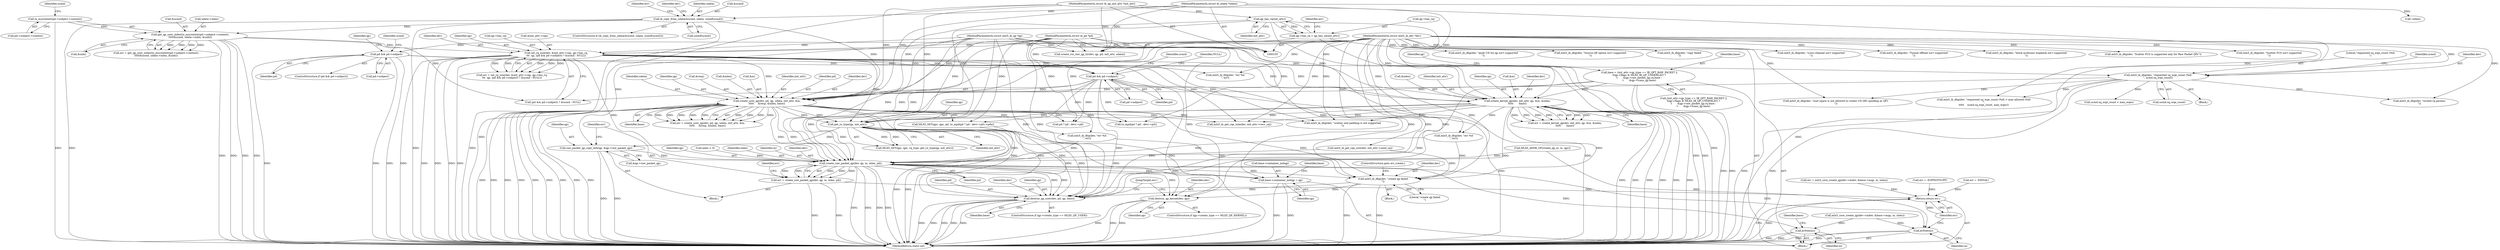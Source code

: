 digraph "0_linux_0625b4ba1a5d4703c7fb01c497bd6c156908af00@API" {
"1001287" [label="(Call,raw_packet_qp_copy_info(qp, &qp->raw_packet_qp))"];
"1000948" [label="(Call,get_rx_type(qp, init_attr))"];
"1000687" [label="(Call,create_user_qp(dev, pd, qp, udata, init_attr, &in,\n\t\t\t\t\t     &resp, &inlen, base))"];
"1000622" [label="(Call,mlx5_ib_dbg(dev, \"requested sq_wqe_count (%d)\n\", ucmd.sq_wqe_count))"];
"1000578" [label="(Call,set_rq_size(dev, &init_attr->cap, qp->has_rq,\n\t\t\t  qp, (pd && pd->uobject) ? &ucmd : NULL))"];
"1000106" [label="(MethodParameterIn,struct mlx5_ib_dev *dev)"];
"1000570" [label="(Call,qp->has_rq = qp_has_rq(init_attr))"];
"1000574" [label="(Call,qp_has_rq(init_attr))"];
"1000108" [label="(MethodParameterIn,struct ib_qp_init_attr *init_attr)"];
"1000110" [label="(MethodParameterIn,struct mlx5_ib_qp *qp)"];
"1000417" [label="(Call,get_qp_user_index(to_mucontext(pd->uobject->context),\n\t\t\t\t\t&ucmd, udata->inlen, &uidx))"];
"1000418" [label="(Call,to_mucontext(pd->uobject->context))"];
"1000402" [label="(Call,ib_copy_from_udata(&ucmd, udata, sizeof(ucmd)))"];
"1000109" [label="(MethodParameterIn,struct ib_udata *udata)"];
"1000589" [label="(Call,pd && pd->uobject)"];
"1000395" [label="(Call,pd && pd->uobject)"];
"1000107" [label="(MethodParameterIn,struct ib_pd *pd)"];
"1000542" [label="(Call,base = (init_attr->qp_type == IB_QPT_RAW_PACKET ||\n\t\tqp->flags & MLX5_IB_QP_UNDERLAY) ?\n\t       &qp->raw_packet_qp.rq.base :\n\t       &qp->trans_qp.base)"];
"1000710" [label="(Call,create_kernel_qp(dev, init_attr, qp, &in, &inlen,\n\t\t\t\t\t       base))"];
"1001295" [label="(Call,create_raw_packet_qp(dev, qp, in, inlen, pd))"];
"1001293" [label="(Call,err = create_raw_packet_qp(dev, qp, in, inlen, pd))"];
"1001426" [label="(Return,return err;)"];
"1001318" [label="(Call,mlx5_ib_dbg(dev, \"create qp failed\n\"))"];
"1001408" [label="(Call,destroy_qp_user(dev, pd, qp, base))"];
"1001420" [label="(Call,destroy_qp_kernel(dev, qp))"];
"1001322" [label="(Call,kvfree(in))"];
"1001324" [label="(Call,base->container_mibqp = qp)"];
"1001424" [label="(Call,kvfree(in))"];
"1000692" [label="(Identifier,init_attr)"];
"1000761" [label="(Call,MLX5_ADDR_OF(create_qp_in, in, qpc))"];
"1001320" [label="(Literal,\"create qp failed\n\")"];
"1000632" [label="(Identifier,ucmd)"];
"1000662" [label="(Call,mlx5_ib_dbg(dev, \"requested sq_wqe_count (%d) > max allowed (%d)\n\",\n\t\t\t\t\t    ucmd.sq_wqe_count, max_wqes))"];
"1001332" [label="(Identifier,base)"];
"1001297" [label="(Identifier,qp)"];
"1000107" [label="(MethodParameterIn,struct ib_pd *pd)"];
"1001294" [label="(Identifier,err)"];
"1000689" [label="(Identifier,pd)"];
"1000688" [label="(Identifier,dev)"];
"1000297" [label="(Call,mlx5_ib_dbg(dev, \"ipoib UD lso qp isn't supported\n\"))"];
"1001252" [label="(Call,inlen < 0)"];
"1000542" [label="(Call,base = (init_attr->qp_type == IB_QPT_RAW_PACKET ||\n\t\tqp->flags & MLX5_IB_QP_UNDERLAY) ?\n\t       &qp->raw_packet_qp.rq.base :\n\t       &qp->trans_qp.base)"];
"1000419" [label="(Call,pd->uobject->context)"];
"1000396" [label="(Identifier,pd)"];
"1000416" [label="(Identifier,err)"];
"1000613" [label="(Block,)"];
"1001223" [label="(Call,mlx5_ib_dbg(dev, \"scatter end padding is not supported\n\"))"];
"1000596" [label="(Identifier,NULL)"];
"1001410" [label="(Identifier,pd)"];
"1000425" [label="(Identifier,ucmd)"];
"1000395" [label="(Call,pd && pd->uobject)"];
"1000691" [label="(Identifier,udata)"];
"1000588" [label="(Call,(pd && pd->uobject) ? &ucmd : NULL)"];
"1000515" [label="(Call,mlx5_ib_dbg(dev, \"Source QP option isn't supported\n\"))"];
"1000716" [label="(Call,&inlen)"];
"1001428" [label="(MethodReturn,static int)"];
"1001408" [label="(Call,destroy_qp_user(dev, pd, qp, base))"];
"1000712" [label="(Identifier,init_attr)"];
"1000708" [label="(Call,err = create_kernel_qp(dev, init_attr, qp, &in, &inlen,\n\t\t\t\t\t       base))"];
"1001328" [label="(Identifier,qp)"];
"1000577" [label="(Identifier,err)"];
"1001420" [label="(Call,destroy_qp_kernel(dev, qp))"];
"1000623" [label="(Identifier,dev)"];
"1000867" [label="(Call,mlx5_ib_get_cqe_size(dev, init_attr->recv_cq))"];
"1000572" [label="(Identifier,qp)"];
"1000584" [label="(Call,qp->has_rq)"];
"1001299" [label="(Identifier,inlen)"];
"1001303" [label="(Call,err = mlx5_core_create_qp(dev->mdev, &base->mqp, in, inlen))"];
"1000409" [label="(Call,mlx5_ib_dbg(dev, \"copy failed\n\"))"];
"1000713" [label="(Identifier,qp)"];
"1000591" [label="(Call,pd->uobject)"];
"1000394" [label="(ControlStructure,if (pd && pd->uobject))"];
"1000424" [label="(Call,&ucmd)"];
"1001316" [label="(Identifier,err)"];
"1001423" [label="(JumpTarget,err:)"];
"1000622" [label="(Call,mlx5_ib_dbg(dev, \"requested sq_wqe_count (%d)\n\", ucmd.sq_wqe_count))"];
"1000580" [label="(Call,&init_attr->cap)"];
"1000690" [label="(Identifier,qp)"];
"1000418" [label="(Call,to_mucontext(pd->uobject->context))"];
"1001402" [label="(ControlStructure,if (qp->create_type == MLX5_QP_USER))"];
"1000397" [label="(Call,pd->uobject)"];
"1000417" [label="(Call,get_qp_user_index(to_mucontext(pd->uobject->context),\n\t\t\t\t\t&ucmd, udata->inlen, &uidx))"];
"1000950" [label="(Identifier,init_attr)"];
"1000595" [label="(Identifier,ucmd)"];
"1001409" [label="(Identifier,dev)"];
"1001226" [label="(Call,err = -EOPNOTSUPP)"];
"1000240" [label="(Call,mlx5_ib_dbg(dev, \"cross-channel isn't supported\n\"))"];
"1001321" [label="(ControlStructure,goto err_create;)"];
"1001325" [label="(Call,base->container_mibqp)"];
"1000695" [label="(Call,&resp)"];
"1000475" [label="(Call,mlx5_ib_dbg(dev, \"Tunnel offload isn't supported\n\"))"];
"1000575" [label="(Identifier,init_attr)"];
"1000718" [label="(Identifier,base)"];
"1000685" [label="(Call,err = create_user_qp(dev, pd, qp, udata, init_attr, &in,\n\t\t\t\t\t     &resp, &inlen, base))"];
"1000410" [label="(Identifier,dev)"];
"1001298" [label="(Identifier,in)"];
"1001412" [label="(Identifier,base)"];
"1001426" [label="(Return,return err;)"];
"1001305" [label="(Call,mlx5_core_create_qp(dev->mdev, &base->mqp, in, inlen))"];
"1000625" [label="(Call,ucmd.sq_wqe_count)"];
"1000576" [label="(Call,err = set_rq_size(dev, &init_attr->cap, qp->has_rq,\n\t\t\t  qp, (pd && pd->uobject) ? &ucmd : NULL))"];
"1001422" [label="(Identifier,qp)"];
"1001319" [label="(Identifier,dev)"];
"1000406" [label="(Call,sizeof(ucmd))"];
"1001256" [label="(Call,err = -EINVAL)"];
"1001322" [label="(Call,kvfree(in))"];
"1000874" [label="(Call,mlx5_ib_get_cqe_size(dev, init_attr->send_cq))"];
"1000401" [label="(ControlStructure,if (ib_copy_from_udata(&ucmd, udata, sizeof(ucmd))))"];
"1001326" [label="(Identifier,base)"];
"1000110" [label="(MethodParameterIn,struct mlx5_ib_qp *qp)"];
"1000579" [label="(Identifier,dev)"];
"1001414" [label="(ControlStructure,if (qp->create_type == MLX5_QP_KERNEL))"];
"1000106" [label="(MethodParameterIn,struct mlx5_ib_dev *dev)"];
"1000710" [label="(Call,create_kernel_qp(dev, init_attr, qp, &in, &inlen,\n\t\t\t\t\t       base))"];
"1000702" [label="(Call,mlx5_ib_dbg(dev, \"err %d\n\", err))"];
"1000405" [label="(Identifier,udata)"];
"1000714" [label="(Call,&in)"];
"1000537" [label="(Identifier,qp)"];
"1001323" [label="(Identifier,in)"];
"1001317" [label="(Block,)"];
"1000787" [label="(Call,pd ? pd : devr->p0)"];
"1000578" [label="(Call,set_rq_size(dev, &init_attr->cap, qp->has_rq,\n\t\t\t  qp, (pd && pd->uobject) ? &ucmd : NULL))"];
"1000697" [label="(Call,&inlen)"];
"1001296" [label="(Identifier,dev)"];
"1000415" [label="(Call,err = get_qp_user_index(to_mucontext(pd->uobject->context),\n\t\t\t\t\t&ucmd, udata->inlen, &uidx))"];
"1000693" [label="(Call,&in)"];
"1000570" [label="(Call,qp->has_rq = qp_has_rq(init_attr))"];
"1001288" [label="(Identifier,qp)"];
"1000649" [label="(Call,mlx5_ib_dbg(dev, \"invalid rq params\n\"))"];
"1001273" [label="(Block,)"];
"1000108" [label="(MethodParameterIn,struct ib_qp_init_attr *init_attr)"];
"1000210" [label="(Call,mlx5_ib_dbg(dev, \"block multicast loopback isn't supported\n\"))"];
"1000402" [label="(Call,ib_copy_from_udata(&ucmd, udata, sizeof(ucmd)))"];
"1000600" [label="(Call,mlx5_ib_dbg(dev, \"err %d\n\", err))"];
"1001289" [label="(Call,&qp->raw_packet_qp)"];
"1000711" [label="(Identifier,dev)"];
"1001293" [label="(Call,err = create_raw_packet_qp(dev, qp, in, inlen, pd))"];
"1000656" [label="(Call,ucmd.sq_wqe_count > max_wqes)"];
"1001300" [label="(Identifier,pd)"];
"1000574" [label="(Call,qp_has_rq(init_attr))"];
"1000944" [label="(Call,MLX5_SET(qpc, qpc, rq_type, get_rx_type(qp, init_attr)))"];
"1001424" [label="(Call,kvfree(in))"];
"1000589" [label="(Call,pd && pd->uobject)"];
"1000948" [label="(Call,get_rx_type(qp, init_attr))"];
"1000317" [label="(Call,mlx5_ib_dbg(dev, \"Scatter FCS is supported only for Raw Packet QPs\"))"];
"1000403" [label="(Call,&ucmd)"];
"1000590" [label="(Identifier,pd)"];
"1001295" [label="(Call,create_raw_packet_qp(dev, qp, in, inlen, pd))"];
"1001425" [label="(Identifier,in)"];
"1001324" [label="(Call,base->container_mibqp = qp)"];
"1000786" [label="(Call,to_mpd(pd ? pd : devr->p0))"];
"1001421" [label="(Identifier,dev)"];
"1000687" [label="(Call,create_user_qp(dev, pd, qp, udata, init_attr, &in,\n\t\t\t\t\t     &resp, &inlen, base))"];
"1000587" [label="(Identifier,qp)"];
"1001287" [label="(Call,raw_packet_qp_copy_info(qp, &qp->raw_packet_qp))"];
"1000543" [label="(Identifier,base)"];
"1001427" [label="(Identifier,err)"];
"1000624" [label="(Literal,\"requested sq_wqe_count (%d)\n\")"];
"1000109" [label="(MethodParameterIn,struct ib_udata *udata)"];
"1001411" [label="(Identifier,qp)"];
"1000544" [label="(Call,(init_attr->qp_type == IB_QPT_RAW_PACKET ||\n\t\tqp->flags & MLX5_IB_QP_UNDERLAY) ?\n\t       &qp->raw_packet_qp.rq.base :\n\t       &qp->trans_qp.base)"];
"1000679" [label="(Call,mlx5_ib_dbg(dev, \"user-space is not allowed to create UD QPs spoofing as QP1\n\"))"];
"1000426" [label="(Call,udata->inlen)"];
"1000111" [label="(Block,)"];
"1001318" [label="(Call,mlx5_ib_dbg(dev, \"create qp failed\n\"))"];
"1000338" [label="(Call,mlx5_ib_dbg(dev, \"Scatter FCS isn't supported\n\"))"];
"1000699" [label="(Identifier,base)"];
"1000781" [label="(Call,MLX5_SET(qpc, qpc, pd, to_mpd(pd ? pd : devr->p0)->pdn))"];
"1000189" [label="(Call,create_rss_raw_qp_tir(dev, qp, pd, init_attr, udata))"];
"1000721" [label="(Call,mlx5_ib_dbg(dev, \"err %d\n\", err))"];
"1000429" [label="(Call,&uidx)"];
"1000949" [label="(Identifier,qp)"];
"1000571" [label="(Call,qp->has_rq)"];
"1000182" [label="(Call,!udata)"];
"1000404" [label="(Identifier,ucmd)"];
"1001287" -> "1001273"  [label="AST: "];
"1001287" -> "1001289"  [label="CFG: "];
"1001288" -> "1001287"  [label="AST: "];
"1001289" -> "1001287"  [label="AST: "];
"1001294" -> "1001287"  [label="CFG: "];
"1001287" -> "1001428"  [label="DDG: "];
"1001287" -> "1001428"  [label="DDG: "];
"1000948" -> "1001287"  [label="DDG: "];
"1000110" -> "1001287"  [label="DDG: "];
"1001287" -> "1001295"  [label="DDG: "];
"1000948" -> "1000944"  [label="AST: "];
"1000948" -> "1000950"  [label="CFG: "];
"1000949" -> "1000948"  [label="AST: "];
"1000950" -> "1000948"  [label="AST: "];
"1000944" -> "1000948"  [label="CFG: "];
"1000948" -> "1001428"  [label="DDG: "];
"1000948" -> "1001428"  [label="DDG: "];
"1000948" -> "1000944"  [label="DDG: "];
"1000948" -> "1000944"  [label="DDG: "];
"1000687" -> "1000948"  [label="DDG: "];
"1000687" -> "1000948"  [label="DDG: "];
"1000578" -> "1000948"  [label="DDG: "];
"1000710" -> "1000948"  [label="DDG: "];
"1000710" -> "1000948"  [label="DDG: "];
"1000110" -> "1000948"  [label="DDG: "];
"1000574" -> "1000948"  [label="DDG: "];
"1000108" -> "1000948"  [label="DDG: "];
"1000948" -> "1001324"  [label="DDG: "];
"1000948" -> "1001408"  [label="DDG: "];
"1000948" -> "1001420"  [label="DDG: "];
"1000687" -> "1000685"  [label="AST: "];
"1000687" -> "1000699"  [label="CFG: "];
"1000688" -> "1000687"  [label="AST: "];
"1000689" -> "1000687"  [label="AST: "];
"1000690" -> "1000687"  [label="AST: "];
"1000691" -> "1000687"  [label="AST: "];
"1000692" -> "1000687"  [label="AST: "];
"1000693" -> "1000687"  [label="AST: "];
"1000695" -> "1000687"  [label="AST: "];
"1000697" -> "1000687"  [label="AST: "];
"1000699" -> "1000687"  [label="AST: "];
"1000685" -> "1000687"  [label="CFG: "];
"1000687" -> "1001428"  [label="DDG: "];
"1000687" -> "1001428"  [label="DDG: "];
"1000687" -> "1001428"  [label="DDG: "];
"1000687" -> "1001428"  [label="DDG: "];
"1000687" -> "1001428"  [label="DDG: "];
"1000687" -> "1001428"  [label="DDG: "];
"1000687" -> "1001428"  [label="DDG: "];
"1000687" -> "1001428"  [label="DDG: "];
"1000687" -> "1001428"  [label="DDG: "];
"1000687" -> "1000685"  [label="DDG: "];
"1000687" -> "1000685"  [label="DDG: "];
"1000687" -> "1000685"  [label="DDG: "];
"1000687" -> "1000685"  [label="DDG: "];
"1000687" -> "1000685"  [label="DDG: "];
"1000687" -> "1000685"  [label="DDG: "];
"1000687" -> "1000685"  [label="DDG: "];
"1000687" -> "1000685"  [label="DDG: "];
"1000687" -> "1000685"  [label="DDG: "];
"1000622" -> "1000687"  [label="DDG: "];
"1000106" -> "1000687"  [label="DDG: "];
"1000589" -> "1000687"  [label="DDG: "];
"1000107" -> "1000687"  [label="DDG: "];
"1000578" -> "1000687"  [label="DDG: "];
"1000110" -> "1000687"  [label="DDG: "];
"1000402" -> "1000687"  [label="DDG: "];
"1000109" -> "1000687"  [label="DDG: "];
"1000574" -> "1000687"  [label="DDG: "];
"1000108" -> "1000687"  [label="DDG: "];
"1000542" -> "1000687"  [label="DDG: "];
"1000687" -> "1000702"  [label="DDG: "];
"1000687" -> "1000781"  [label="DDG: "];
"1000687" -> "1000786"  [label="DDG: "];
"1000687" -> "1000787"  [label="DDG: "];
"1000687" -> "1000867"  [label="DDG: "];
"1000687" -> "1001223"  [label="DDG: "];
"1000687" -> "1001295"  [label="DDG: "];
"1000687" -> "1001295"  [label="DDG: "];
"1000687" -> "1001318"  [label="DDG: "];
"1000687" -> "1001408"  [label="DDG: "];
"1000687" -> "1001408"  [label="DDG: "];
"1000622" -> "1000613"  [label="AST: "];
"1000622" -> "1000625"  [label="CFG: "];
"1000623" -> "1000622"  [label="AST: "];
"1000624" -> "1000622"  [label="AST: "];
"1000625" -> "1000622"  [label="AST: "];
"1000632" -> "1000622"  [label="CFG: "];
"1000622" -> "1001428"  [label="DDG: "];
"1000622" -> "1001428"  [label="DDG: "];
"1000578" -> "1000622"  [label="DDG: "];
"1000106" -> "1000622"  [label="DDG: "];
"1000622" -> "1000649"  [label="DDG: "];
"1000622" -> "1000656"  [label="DDG: "];
"1000622" -> "1000662"  [label="DDG: "];
"1000622" -> "1000679"  [label="DDG: "];
"1000578" -> "1000576"  [label="AST: "];
"1000578" -> "1000588"  [label="CFG: "];
"1000579" -> "1000578"  [label="AST: "];
"1000580" -> "1000578"  [label="AST: "];
"1000584" -> "1000578"  [label="AST: "];
"1000587" -> "1000578"  [label="AST: "];
"1000588" -> "1000578"  [label="AST: "];
"1000576" -> "1000578"  [label="CFG: "];
"1000578" -> "1001428"  [label="DDG: "];
"1000578" -> "1001428"  [label="DDG: "];
"1000578" -> "1001428"  [label="DDG: "];
"1000578" -> "1001428"  [label="DDG: "];
"1000578" -> "1001428"  [label="DDG: "];
"1000578" -> "1000576"  [label="DDG: "];
"1000578" -> "1000576"  [label="DDG: "];
"1000578" -> "1000576"  [label="DDG: "];
"1000578" -> "1000576"  [label="DDG: "];
"1000578" -> "1000576"  [label="DDG: "];
"1000106" -> "1000578"  [label="DDG: "];
"1000570" -> "1000578"  [label="DDG: "];
"1000110" -> "1000578"  [label="DDG: "];
"1000417" -> "1000578"  [label="DDG: "];
"1000578" -> "1000600"  [label="DDG: "];
"1000578" -> "1000710"  [label="DDG: "];
"1000578" -> "1000710"  [label="DDG: "];
"1000578" -> "1000867"  [label="DDG: "];
"1000578" -> "1001223"  [label="DDG: "];
"1000578" -> "1001295"  [label="DDG: "];
"1000578" -> "1001318"  [label="DDG: "];
"1000106" -> "1000105"  [label="AST: "];
"1000106" -> "1001428"  [label="DDG: "];
"1000106" -> "1000189"  [label="DDG: "];
"1000106" -> "1000210"  [label="DDG: "];
"1000106" -> "1000240"  [label="DDG: "];
"1000106" -> "1000297"  [label="DDG: "];
"1000106" -> "1000317"  [label="DDG: "];
"1000106" -> "1000338"  [label="DDG: "];
"1000106" -> "1000409"  [label="DDG: "];
"1000106" -> "1000475"  [label="DDG: "];
"1000106" -> "1000515"  [label="DDG: "];
"1000106" -> "1000600"  [label="DDG: "];
"1000106" -> "1000649"  [label="DDG: "];
"1000106" -> "1000662"  [label="DDG: "];
"1000106" -> "1000679"  [label="DDG: "];
"1000106" -> "1000702"  [label="DDG: "];
"1000106" -> "1000710"  [label="DDG: "];
"1000106" -> "1000721"  [label="DDG: "];
"1000106" -> "1000867"  [label="DDG: "];
"1000106" -> "1000874"  [label="DDG: "];
"1000106" -> "1001223"  [label="DDG: "];
"1000106" -> "1001295"  [label="DDG: "];
"1000106" -> "1001318"  [label="DDG: "];
"1000106" -> "1001408"  [label="DDG: "];
"1000106" -> "1001420"  [label="DDG: "];
"1000570" -> "1000111"  [label="AST: "];
"1000570" -> "1000574"  [label="CFG: "];
"1000571" -> "1000570"  [label="AST: "];
"1000574" -> "1000570"  [label="AST: "];
"1000577" -> "1000570"  [label="CFG: "];
"1000570" -> "1001428"  [label="DDG: "];
"1000574" -> "1000570"  [label="DDG: "];
"1000574" -> "1000575"  [label="CFG: "];
"1000575" -> "1000574"  [label="AST: "];
"1000574" -> "1001428"  [label="DDG: "];
"1000108" -> "1000574"  [label="DDG: "];
"1000574" -> "1000710"  [label="DDG: "];
"1000108" -> "1000105"  [label="AST: "];
"1000108" -> "1001428"  [label="DDG: "];
"1000108" -> "1000189"  [label="DDG: "];
"1000108" -> "1000710"  [label="DDG: "];
"1000110" -> "1000105"  [label="AST: "];
"1000110" -> "1001428"  [label="DDG: "];
"1000110" -> "1000189"  [label="DDG: "];
"1000110" -> "1000710"  [label="DDG: "];
"1000110" -> "1001295"  [label="DDG: "];
"1000110" -> "1001324"  [label="DDG: "];
"1000110" -> "1001408"  [label="DDG: "];
"1000110" -> "1001420"  [label="DDG: "];
"1000417" -> "1000415"  [label="AST: "];
"1000417" -> "1000429"  [label="CFG: "];
"1000418" -> "1000417"  [label="AST: "];
"1000424" -> "1000417"  [label="AST: "];
"1000426" -> "1000417"  [label="AST: "];
"1000429" -> "1000417"  [label="AST: "];
"1000415" -> "1000417"  [label="CFG: "];
"1000417" -> "1001428"  [label="DDG: "];
"1000417" -> "1001428"  [label="DDG: "];
"1000417" -> "1001428"  [label="DDG: "];
"1000417" -> "1001428"  [label="DDG: "];
"1000417" -> "1000415"  [label="DDG: "];
"1000417" -> "1000415"  [label="DDG: "];
"1000417" -> "1000415"  [label="DDG: "];
"1000417" -> "1000415"  [label="DDG: "];
"1000418" -> "1000417"  [label="DDG: "];
"1000402" -> "1000417"  [label="DDG: "];
"1000417" -> "1000588"  [label="DDG: "];
"1000418" -> "1000419"  [label="CFG: "];
"1000419" -> "1000418"  [label="AST: "];
"1000425" -> "1000418"  [label="CFG: "];
"1000418" -> "1001428"  [label="DDG: "];
"1000402" -> "1000401"  [label="AST: "];
"1000402" -> "1000406"  [label="CFG: "];
"1000403" -> "1000402"  [label="AST: "];
"1000405" -> "1000402"  [label="AST: "];
"1000406" -> "1000402"  [label="AST: "];
"1000410" -> "1000402"  [label="CFG: "];
"1000416" -> "1000402"  [label="CFG: "];
"1000402" -> "1001428"  [label="DDG: "];
"1000402" -> "1001428"  [label="DDG: "];
"1000402" -> "1001428"  [label="DDG: "];
"1000109" -> "1000402"  [label="DDG: "];
"1000109" -> "1000105"  [label="AST: "];
"1000109" -> "1001428"  [label="DDG: "];
"1000109" -> "1000182"  [label="DDG: "];
"1000109" -> "1000189"  [label="DDG: "];
"1000589" -> "1000588"  [label="AST: "];
"1000589" -> "1000590"  [label="CFG: "];
"1000589" -> "1000591"  [label="CFG: "];
"1000590" -> "1000589"  [label="AST: "];
"1000591" -> "1000589"  [label="AST: "];
"1000595" -> "1000589"  [label="CFG: "];
"1000596" -> "1000589"  [label="CFG: "];
"1000589" -> "1001428"  [label="DDG: "];
"1000589" -> "1001428"  [label="DDG: "];
"1000395" -> "1000589"  [label="DDG: "];
"1000395" -> "1000589"  [label="DDG: "];
"1000107" -> "1000589"  [label="DDG: "];
"1000589" -> "1000781"  [label="DDG: "];
"1000589" -> "1000786"  [label="DDG: "];
"1000589" -> "1000787"  [label="DDG: "];
"1000589" -> "1001295"  [label="DDG: "];
"1000589" -> "1001408"  [label="DDG: "];
"1000395" -> "1000394"  [label="AST: "];
"1000395" -> "1000396"  [label="CFG: "];
"1000395" -> "1000397"  [label="CFG: "];
"1000396" -> "1000395"  [label="AST: "];
"1000397" -> "1000395"  [label="AST: "];
"1000404" -> "1000395"  [label="CFG: "];
"1000537" -> "1000395"  [label="CFG: "];
"1000395" -> "1001428"  [label="DDG: "];
"1000395" -> "1001428"  [label="DDG: "];
"1000395" -> "1001428"  [label="DDG: "];
"1000107" -> "1000395"  [label="DDG: "];
"1000107" -> "1000105"  [label="AST: "];
"1000107" -> "1001428"  [label="DDG: "];
"1000107" -> "1000189"  [label="DDG: "];
"1000107" -> "1000781"  [label="DDG: "];
"1000107" -> "1000786"  [label="DDG: "];
"1000107" -> "1000787"  [label="DDG: "];
"1000107" -> "1001295"  [label="DDG: "];
"1000107" -> "1001408"  [label="DDG: "];
"1000542" -> "1000111"  [label="AST: "];
"1000542" -> "1000544"  [label="CFG: "];
"1000543" -> "1000542"  [label="AST: "];
"1000544" -> "1000542"  [label="AST: "];
"1000572" -> "1000542"  [label="CFG: "];
"1000542" -> "1001428"  [label="DDG: "];
"1000542" -> "1001428"  [label="DDG: "];
"1000542" -> "1000710"  [label="DDG: "];
"1000542" -> "1001408"  [label="DDG: "];
"1000710" -> "1000708"  [label="AST: "];
"1000710" -> "1000718"  [label="CFG: "];
"1000711" -> "1000710"  [label="AST: "];
"1000712" -> "1000710"  [label="AST: "];
"1000713" -> "1000710"  [label="AST: "];
"1000714" -> "1000710"  [label="AST: "];
"1000716" -> "1000710"  [label="AST: "];
"1000718" -> "1000710"  [label="AST: "];
"1000708" -> "1000710"  [label="CFG: "];
"1000710" -> "1001428"  [label="DDG: "];
"1000710" -> "1001428"  [label="DDG: "];
"1000710" -> "1001428"  [label="DDG: "];
"1000710" -> "1001428"  [label="DDG: "];
"1000710" -> "1001428"  [label="DDG: "];
"1000710" -> "1001428"  [label="DDG: "];
"1000710" -> "1000708"  [label="DDG: "];
"1000710" -> "1000708"  [label="DDG: "];
"1000710" -> "1000708"  [label="DDG: "];
"1000710" -> "1000708"  [label="DDG: "];
"1000710" -> "1000708"  [label="DDG: "];
"1000710" -> "1000708"  [label="DDG: "];
"1000710" -> "1000721"  [label="DDG: "];
"1000710" -> "1000867"  [label="DDG: "];
"1000710" -> "1001223"  [label="DDG: "];
"1000710" -> "1001295"  [label="DDG: "];
"1000710" -> "1001318"  [label="DDG: "];
"1000710" -> "1001408"  [label="DDG: "];
"1001295" -> "1001293"  [label="AST: "];
"1001295" -> "1001300"  [label="CFG: "];
"1001296" -> "1001295"  [label="AST: "];
"1001297" -> "1001295"  [label="AST: "];
"1001298" -> "1001295"  [label="AST: "];
"1001299" -> "1001295"  [label="AST: "];
"1001300" -> "1001295"  [label="AST: "];
"1001293" -> "1001295"  [label="CFG: "];
"1001295" -> "1001428"  [label="DDG: "];
"1001295" -> "1001428"  [label="DDG: "];
"1001295" -> "1001428"  [label="DDG: "];
"1001295" -> "1001428"  [label="DDG: "];
"1001295" -> "1001293"  [label="DDG: "];
"1001295" -> "1001293"  [label="DDG: "];
"1001295" -> "1001293"  [label="DDG: "];
"1001295" -> "1001293"  [label="DDG: "];
"1001295" -> "1001293"  [label="DDG: "];
"1000702" -> "1001295"  [label="DDG: "];
"1000721" -> "1001295"  [label="DDG: "];
"1000874" -> "1001295"  [label="DDG: "];
"1000761" -> "1001295"  [label="DDG: "];
"1001252" -> "1001295"  [label="DDG: "];
"1000781" -> "1001295"  [label="DDG: "];
"1001295" -> "1001318"  [label="DDG: "];
"1001295" -> "1001322"  [label="DDG: "];
"1001295" -> "1001324"  [label="DDG: "];
"1001295" -> "1001408"  [label="DDG: "];
"1001295" -> "1001408"  [label="DDG: "];
"1001295" -> "1001420"  [label="DDG: "];
"1001295" -> "1001424"  [label="DDG: "];
"1001293" -> "1001273"  [label="AST: "];
"1001294" -> "1001293"  [label="AST: "];
"1001316" -> "1001293"  [label="CFG: "];
"1001293" -> "1001428"  [label="DDG: "];
"1001293" -> "1001428"  [label="DDG: "];
"1001293" -> "1001426"  [label="DDG: "];
"1001426" -> "1000111"  [label="AST: "];
"1001426" -> "1001427"  [label="CFG: "];
"1001427" -> "1001426"  [label="AST: "];
"1001428" -> "1001426"  [label="CFG: "];
"1001426" -> "1001428"  [label="DDG: "];
"1001427" -> "1001426"  [label="DDG: "];
"1001256" -> "1001426"  [label="DDG: "];
"1001303" -> "1001426"  [label="DDG: "];
"1001226" -> "1001426"  [label="DDG: "];
"1001318" -> "1001317"  [label="AST: "];
"1001318" -> "1001320"  [label="CFG: "];
"1001319" -> "1001318"  [label="AST: "];
"1001320" -> "1001318"  [label="AST: "];
"1001321" -> "1001318"  [label="CFG: "];
"1001318" -> "1001428"  [label="DDG: "];
"1001318" -> "1001428"  [label="DDG: "];
"1000702" -> "1001318"  [label="DDG: "];
"1000721" -> "1001318"  [label="DDG: "];
"1000874" -> "1001318"  [label="DDG: "];
"1001318" -> "1001408"  [label="DDG: "];
"1001318" -> "1001420"  [label="DDG: "];
"1001408" -> "1001402"  [label="AST: "];
"1001408" -> "1001412"  [label="CFG: "];
"1001409" -> "1001408"  [label="AST: "];
"1001410" -> "1001408"  [label="AST: "];
"1001411" -> "1001408"  [label="AST: "];
"1001412" -> "1001408"  [label="AST: "];
"1001423" -> "1001408"  [label="CFG: "];
"1001408" -> "1001428"  [label="DDG: "];
"1001408" -> "1001428"  [label="DDG: "];
"1001408" -> "1001428"  [label="DDG: "];
"1001408" -> "1001428"  [label="DDG: "];
"1001408" -> "1001428"  [label="DDG: "];
"1000781" -> "1001408"  [label="DDG: "];
"1001420" -> "1001414"  [label="AST: "];
"1001420" -> "1001422"  [label="CFG: "];
"1001421" -> "1001420"  [label="AST: "];
"1001422" -> "1001420"  [label="AST: "];
"1001423" -> "1001420"  [label="CFG: "];
"1001420" -> "1001428"  [label="DDG: "];
"1001420" -> "1001428"  [label="DDG: "];
"1001420" -> "1001428"  [label="DDG: "];
"1001322" -> "1000111"  [label="AST: "];
"1001322" -> "1001323"  [label="CFG: "];
"1001323" -> "1001322"  [label="AST: "];
"1001326" -> "1001322"  [label="CFG: "];
"1001322" -> "1001428"  [label="DDG: "];
"1001322" -> "1001428"  [label="DDG: "];
"1001305" -> "1001322"  [label="DDG: "];
"1001324" -> "1000111"  [label="AST: "];
"1001324" -> "1001328"  [label="CFG: "];
"1001325" -> "1001324"  [label="AST: "];
"1001328" -> "1001324"  [label="AST: "];
"1001332" -> "1001324"  [label="CFG: "];
"1001324" -> "1001428"  [label="DDG: "];
"1001324" -> "1001428"  [label="DDG: "];
"1001424" -> "1000111"  [label="AST: "];
"1001424" -> "1001425"  [label="CFG: "];
"1001425" -> "1001424"  [label="AST: "];
"1001427" -> "1001424"  [label="CFG: "];
"1001424" -> "1001428"  [label="DDG: "];
"1001424" -> "1001428"  [label="DDG: "];
"1001305" -> "1001424"  [label="DDG: "];
"1000761" -> "1001424"  [label="DDG: "];
}

